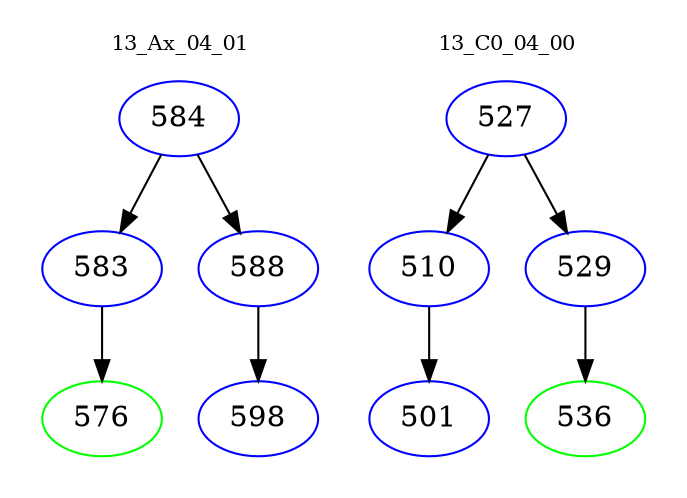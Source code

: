 digraph{
subgraph cluster_0 {
color = white
label = "13_Ax_04_01";
fontsize=10;
T0_584 [label="584", color="blue"]
T0_584 -> T0_583 [color="black"]
T0_583 [label="583", color="blue"]
T0_583 -> T0_576 [color="black"]
T0_576 [label="576", color="green"]
T0_584 -> T0_588 [color="black"]
T0_588 [label="588", color="blue"]
T0_588 -> T0_598 [color="black"]
T0_598 [label="598", color="blue"]
}
subgraph cluster_1 {
color = white
label = "13_C0_04_00";
fontsize=10;
T1_527 [label="527", color="blue"]
T1_527 -> T1_510 [color="black"]
T1_510 [label="510", color="blue"]
T1_510 -> T1_501 [color="black"]
T1_501 [label="501", color="blue"]
T1_527 -> T1_529 [color="black"]
T1_529 [label="529", color="blue"]
T1_529 -> T1_536 [color="black"]
T1_536 [label="536", color="green"]
}
}

